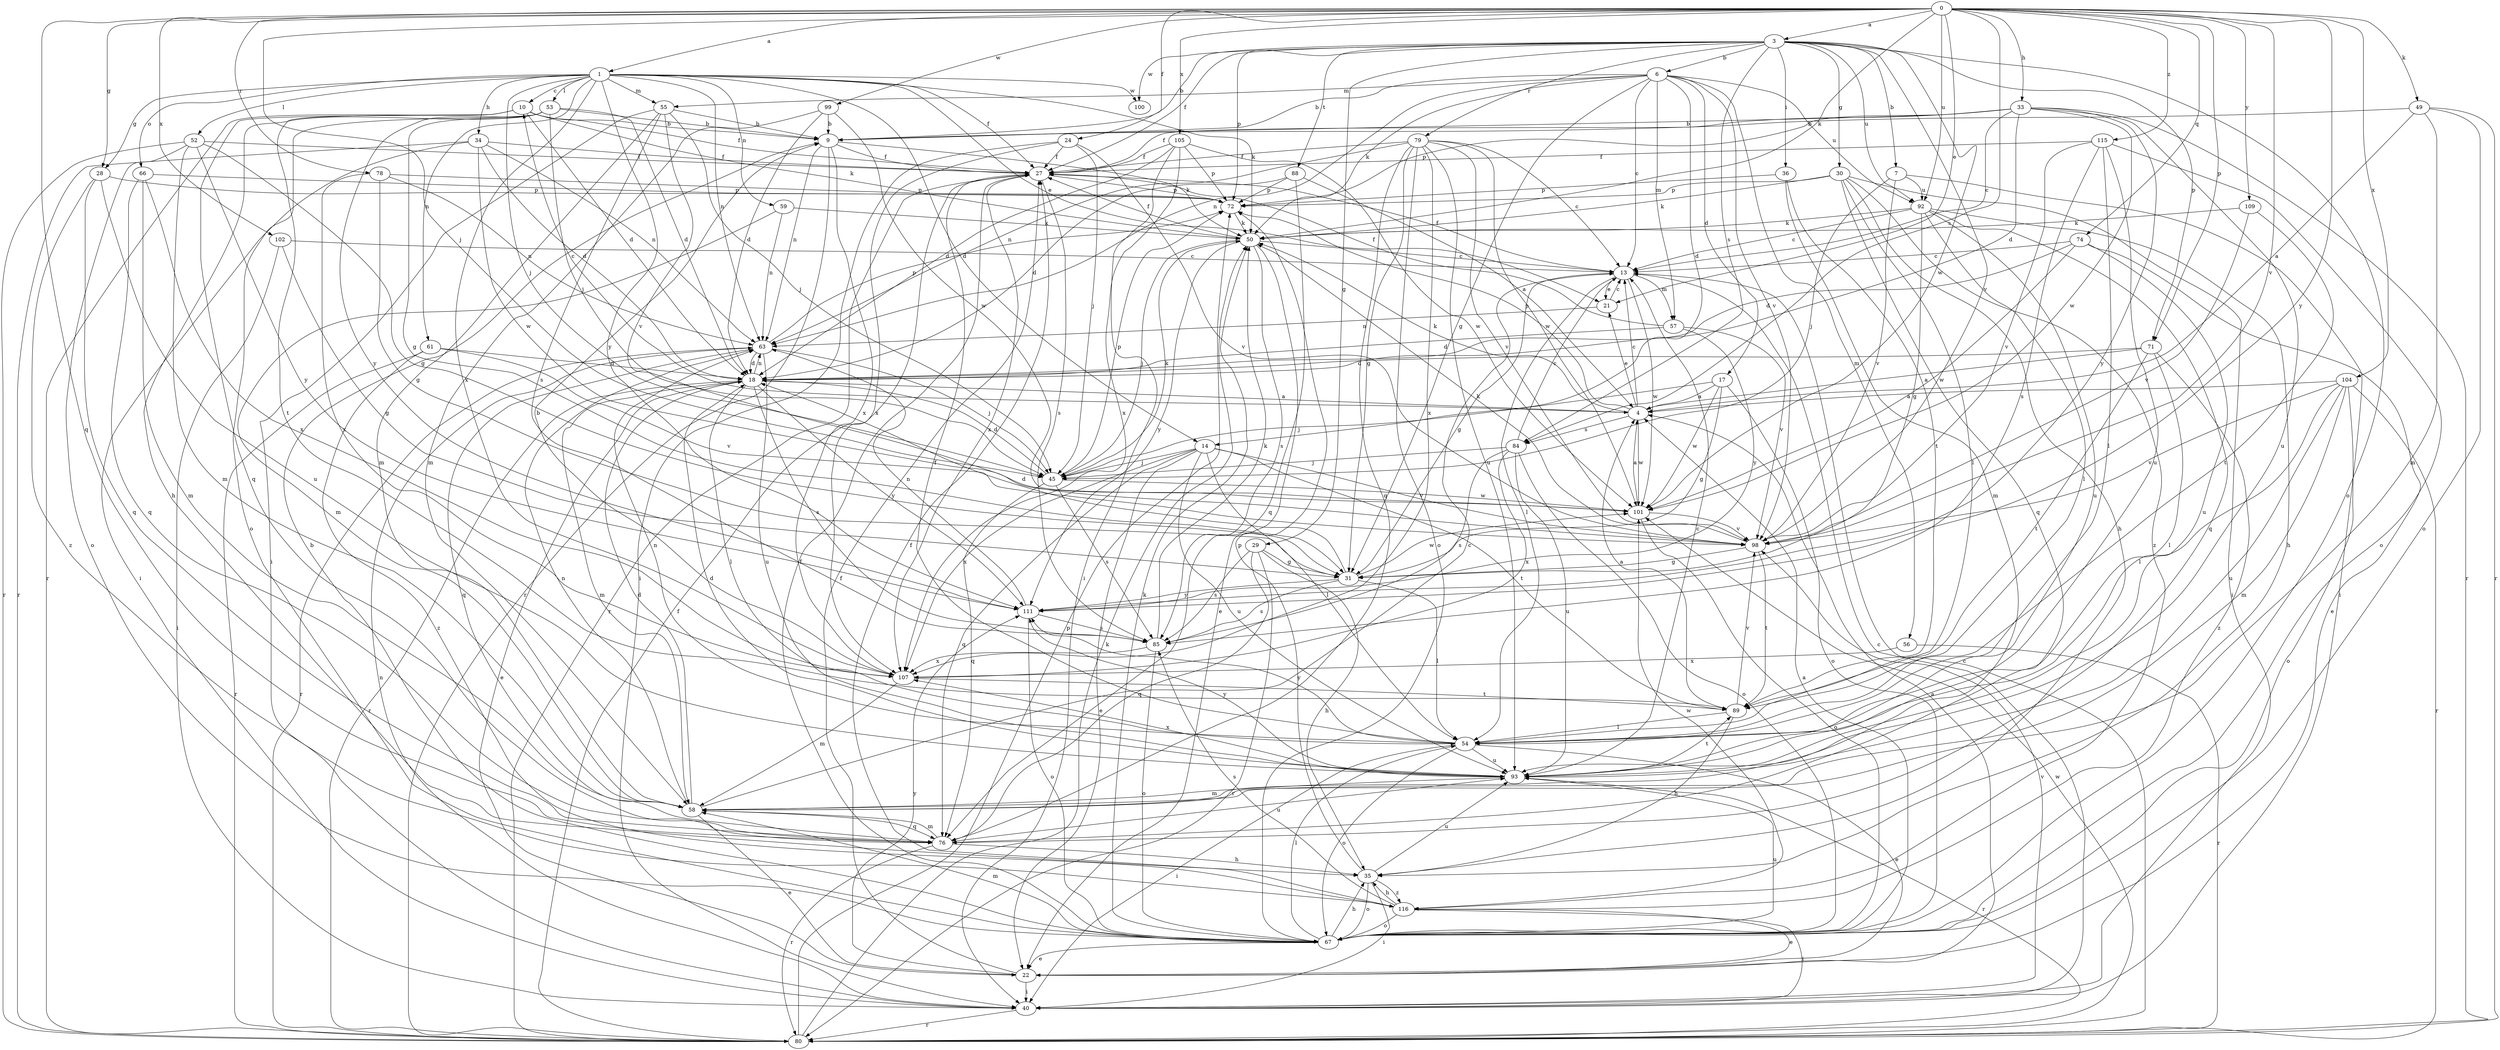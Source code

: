 strict digraph  {
0;
1;
3;
4;
6;
7;
9;
10;
13;
14;
17;
18;
21;
22;
24;
27;
28;
29;
30;
31;
33;
34;
35;
36;
40;
45;
49;
50;
52;
53;
54;
55;
56;
57;
58;
59;
61;
63;
66;
67;
71;
72;
74;
76;
78;
79;
80;
84;
85;
88;
89;
92;
93;
98;
99;
100;
101;
102;
104;
105;
107;
109;
111;
115;
116;
0 -> 1  [label=a];
0 -> 3  [label=a];
0 -> 21  [label=e];
0 -> 24  [label=f];
0 -> 28  [label=g];
0 -> 33  [label=h];
0 -> 45  [label=j];
0 -> 49  [label=k];
0 -> 50  [label=k];
0 -> 71  [label=p];
0 -> 74  [label=q];
0 -> 76  [label=q];
0 -> 78  [label=r];
0 -> 84  [label=s];
0 -> 92  [label=u];
0 -> 98  [label=v];
0 -> 99  [label=w];
0 -> 102  [label=x];
0 -> 104  [label=x];
0 -> 105  [label=x];
0 -> 109  [label=y];
0 -> 111  [label=y];
0 -> 115  [label=z];
1 -> 10  [label=c];
1 -> 14  [label=d];
1 -> 21  [label=e];
1 -> 27  [label=f];
1 -> 28  [label=g];
1 -> 34  [label=h];
1 -> 45  [label=j];
1 -> 50  [label=k];
1 -> 52  [label=l];
1 -> 53  [label=l];
1 -> 55  [label=m];
1 -> 59  [label=n];
1 -> 61  [label=n];
1 -> 63  [label=n];
1 -> 66  [label=o];
1 -> 100  [label=w];
1 -> 107  [label=x];
1 -> 111  [label=y];
3 -> 6  [label=b];
3 -> 7  [label=b];
3 -> 9  [label=b];
3 -> 27  [label=f];
3 -> 29  [label=g];
3 -> 30  [label=g];
3 -> 36  [label=i];
3 -> 67  [label=o];
3 -> 71  [label=p];
3 -> 72  [label=p];
3 -> 79  [label=r];
3 -> 84  [label=s];
3 -> 88  [label=t];
3 -> 92  [label=u];
3 -> 98  [label=v];
3 -> 100  [label=w];
3 -> 101  [label=w];
4 -> 10  [label=c];
4 -> 13  [label=c];
4 -> 21  [label=e];
4 -> 50  [label=k];
4 -> 72  [label=p];
4 -> 84  [label=s];
4 -> 101  [label=w];
6 -> 9  [label=b];
6 -> 13  [label=c];
6 -> 14  [label=d];
6 -> 17  [label=d];
6 -> 31  [label=g];
6 -> 50  [label=k];
6 -> 55  [label=m];
6 -> 56  [label=m];
6 -> 57  [label=m];
6 -> 63  [label=n];
6 -> 92  [label=u];
6 -> 98  [label=v];
7 -> 40  [label=i];
7 -> 45  [label=j];
7 -> 92  [label=u];
7 -> 98  [label=v];
9 -> 27  [label=f];
9 -> 50  [label=k];
9 -> 63  [label=n];
9 -> 80  [label=r];
9 -> 107  [label=x];
10 -> 9  [label=b];
10 -> 18  [label=d];
10 -> 27  [label=f];
10 -> 50  [label=k];
10 -> 76  [label=q];
10 -> 80  [label=r];
10 -> 89  [label=t];
13 -> 21  [label=e];
13 -> 27  [label=f];
13 -> 31  [label=g];
13 -> 54  [label=l];
13 -> 57  [label=m];
13 -> 101  [label=w];
14 -> 22  [label=e];
14 -> 45  [label=j];
14 -> 54  [label=l];
14 -> 76  [label=q];
14 -> 89  [label=t];
14 -> 93  [label=u];
14 -> 98  [label=v];
14 -> 107  [label=x];
17 -> 4  [label=a];
17 -> 31  [label=g];
17 -> 45  [label=j];
17 -> 67  [label=o];
17 -> 101  [label=w];
18 -> 4  [label=a];
18 -> 22  [label=e];
18 -> 54  [label=l];
18 -> 58  [label=m];
18 -> 63  [label=n];
18 -> 80  [label=r];
18 -> 85  [label=s];
18 -> 111  [label=y];
21 -> 13  [label=c];
21 -> 63  [label=n];
22 -> 4  [label=a];
22 -> 27  [label=f];
22 -> 40  [label=i];
22 -> 111  [label=y];
24 -> 27  [label=f];
24 -> 40  [label=i];
24 -> 45  [label=j];
24 -> 98  [label=v];
24 -> 107  [label=x];
27 -> 72  [label=p];
27 -> 80  [label=r];
27 -> 85  [label=s];
27 -> 107  [label=x];
28 -> 72  [label=p];
28 -> 76  [label=q];
28 -> 93  [label=u];
28 -> 116  [label=z];
29 -> 31  [label=g];
29 -> 35  [label=h];
29 -> 76  [label=q];
29 -> 80  [label=r];
29 -> 85  [label=s];
30 -> 35  [label=h];
30 -> 40  [label=i];
30 -> 50  [label=k];
30 -> 54  [label=l];
30 -> 72  [label=p];
30 -> 76  [label=q];
30 -> 116  [label=z];
31 -> 18  [label=d];
31 -> 54  [label=l];
31 -> 85  [label=s];
31 -> 101  [label=w];
31 -> 111  [label=y];
33 -> 9  [label=b];
33 -> 13  [label=c];
33 -> 18  [label=d];
33 -> 27  [label=f];
33 -> 72  [label=p];
33 -> 80  [label=r];
33 -> 93  [label=u];
33 -> 101  [label=w];
33 -> 111  [label=y];
34 -> 18  [label=d];
34 -> 27  [label=f];
34 -> 40  [label=i];
34 -> 63  [label=n];
34 -> 80  [label=r];
34 -> 101  [label=w];
35 -> 40  [label=i];
35 -> 67  [label=o];
35 -> 72  [label=p];
35 -> 93  [label=u];
35 -> 116  [label=z];
36 -> 58  [label=m];
36 -> 72  [label=p];
36 -> 89  [label=t];
40 -> 13  [label=c];
40 -> 63  [label=n];
40 -> 80  [label=r];
40 -> 98  [label=v];
45 -> 18  [label=d];
45 -> 50  [label=k];
45 -> 72  [label=p];
45 -> 76  [label=q];
45 -> 85  [label=s];
45 -> 101  [label=w];
49 -> 4  [label=a];
49 -> 9  [label=b];
49 -> 58  [label=m];
49 -> 67  [label=o];
49 -> 80  [label=r];
50 -> 13  [label=c];
50 -> 22  [label=e];
50 -> 27  [label=f];
50 -> 45  [label=j];
50 -> 85  [label=s];
50 -> 111  [label=y];
52 -> 27  [label=f];
52 -> 31  [label=g];
52 -> 58  [label=m];
52 -> 67  [label=o];
52 -> 80  [label=r];
52 -> 111  [label=y];
53 -> 9  [label=b];
53 -> 18  [label=d];
53 -> 31  [label=g];
53 -> 35  [label=h];
53 -> 45  [label=j];
53 -> 67  [label=o];
53 -> 111  [label=y];
54 -> 22  [label=e];
54 -> 27  [label=f];
54 -> 40  [label=i];
54 -> 63  [label=n];
54 -> 67  [label=o];
54 -> 93  [label=u];
54 -> 111  [label=y];
55 -> 9  [label=b];
55 -> 40  [label=i];
55 -> 45  [label=j];
55 -> 58  [label=m];
55 -> 85  [label=s];
55 -> 98  [label=v];
56 -> 80  [label=r];
56 -> 107  [label=x];
57 -> 18  [label=d];
57 -> 27  [label=f];
57 -> 98  [label=v];
57 -> 111  [label=y];
58 -> 13  [label=c];
58 -> 18  [label=d];
58 -> 22  [label=e];
58 -> 63  [label=n];
58 -> 76  [label=q];
59 -> 50  [label=k];
59 -> 58  [label=m];
59 -> 63  [label=n];
61 -> 18  [label=d];
61 -> 80  [label=r];
61 -> 98  [label=v];
61 -> 116  [label=z];
63 -> 18  [label=d];
63 -> 45  [label=j];
63 -> 72  [label=p];
63 -> 76  [label=q];
63 -> 80  [label=r];
63 -> 93  [label=u];
66 -> 58  [label=m];
66 -> 72  [label=p];
66 -> 76  [label=q];
66 -> 107  [label=x];
67 -> 4  [label=a];
67 -> 9  [label=b];
67 -> 22  [label=e];
67 -> 27  [label=f];
67 -> 35  [label=h];
67 -> 50  [label=k];
67 -> 54  [label=l];
67 -> 58  [label=m];
67 -> 93  [label=u];
71 -> 4  [label=a];
71 -> 18  [label=d];
71 -> 54  [label=l];
71 -> 89  [label=t];
71 -> 116  [label=z];
72 -> 50  [label=k];
74 -> 13  [label=c];
74 -> 18  [label=d];
74 -> 22  [label=e];
74 -> 93  [label=u];
74 -> 101  [label=w];
76 -> 35  [label=h];
76 -> 58  [label=m];
76 -> 80  [label=r];
76 -> 93  [label=u];
78 -> 31  [label=g];
78 -> 63  [label=n];
78 -> 72  [label=p];
78 -> 107  [label=x];
79 -> 13  [label=c];
79 -> 27  [label=f];
79 -> 31  [label=g];
79 -> 63  [label=n];
79 -> 67  [label=o];
79 -> 76  [label=q];
79 -> 93  [label=u];
79 -> 98  [label=v];
79 -> 101  [label=w];
79 -> 107  [label=x];
80 -> 13  [label=c];
80 -> 27  [label=f];
80 -> 50  [label=k];
80 -> 72  [label=p];
80 -> 101  [label=w];
84 -> 13  [label=c];
84 -> 45  [label=j];
84 -> 67  [label=o];
84 -> 85  [label=s];
84 -> 93  [label=u];
84 -> 107  [label=x];
85 -> 50  [label=k];
85 -> 67  [label=o];
85 -> 107  [label=x];
88 -> 4  [label=a];
88 -> 18  [label=d];
88 -> 72  [label=p];
88 -> 76  [label=q];
89 -> 4  [label=a];
89 -> 35  [label=h];
89 -> 54  [label=l];
89 -> 98  [label=v];
92 -> 13  [label=c];
92 -> 31  [label=g];
92 -> 35  [label=h];
92 -> 50  [label=k];
92 -> 54  [label=l];
92 -> 76  [label=q];
92 -> 93  [label=u];
93 -> 13  [label=c];
93 -> 18  [label=d];
93 -> 58  [label=m];
93 -> 80  [label=r];
93 -> 89  [label=t];
93 -> 107  [label=x];
93 -> 111  [label=y];
98 -> 31  [label=g];
98 -> 50  [label=k];
98 -> 89  [label=t];
99 -> 9  [label=b];
99 -> 18  [label=d];
99 -> 58  [label=m];
99 -> 101  [label=w];
101 -> 4  [label=a];
101 -> 67  [label=o];
101 -> 98  [label=v];
102 -> 13  [label=c];
102 -> 31  [label=g];
102 -> 40  [label=i];
104 -> 4  [label=a];
104 -> 54  [label=l];
104 -> 58  [label=m];
104 -> 67  [label=o];
104 -> 80  [label=r];
104 -> 93  [label=u];
104 -> 98  [label=v];
105 -> 18  [label=d];
105 -> 27  [label=f];
105 -> 40  [label=i];
105 -> 72  [label=p];
105 -> 101  [label=w];
105 -> 107  [label=x];
107 -> 9  [label=b];
107 -> 58  [label=m];
107 -> 89  [label=t];
109 -> 50  [label=k];
109 -> 89  [label=t];
109 -> 98  [label=v];
111 -> 63  [label=n];
111 -> 67  [label=o];
111 -> 85  [label=s];
115 -> 27  [label=f];
115 -> 54  [label=l];
115 -> 67  [label=o];
115 -> 85  [label=s];
115 -> 93  [label=u];
115 -> 98  [label=v];
116 -> 22  [label=e];
116 -> 27  [label=f];
116 -> 35  [label=h];
116 -> 40  [label=i];
116 -> 67  [label=o];
116 -> 85  [label=s];
116 -> 101  [label=w];
}

